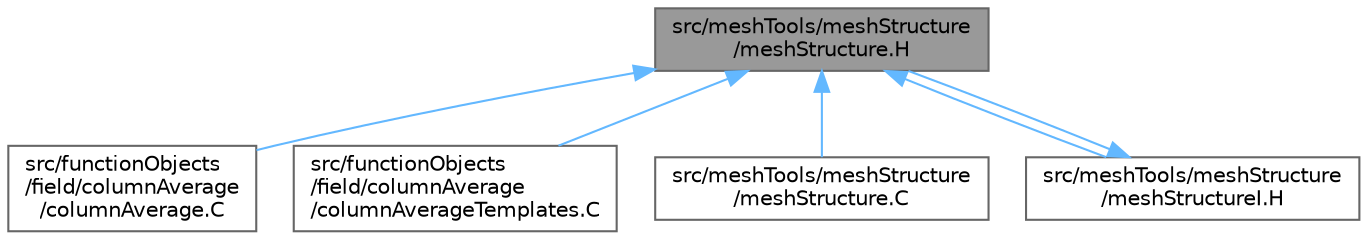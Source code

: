 digraph "src/meshTools/meshStructure/meshStructure.H"
{
 // LATEX_PDF_SIZE
  bgcolor="transparent";
  edge [fontname=Helvetica,fontsize=10,labelfontname=Helvetica,labelfontsize=10];
  node [fontname=Helvetica,fontsize=10,shape=box,height=0.2,width=0.4];
  Node1 [id="Node000001",label="src/meshTools/meshStructure\l/meshStructure.H",height=0.2,width=0.4,color="gray40", fillcolor="grey60", style="filled", fontcolor="black",tooltip=" "];
  Node1 -> Node2 [id="edge1_Node000001_Node000002",dir="back",color="steelblue1",style="solid",tooltip=" "];
  Node2 [id="Node000002",label="src/functionObjects\l/field/columnAverage\l/columnAverage.C",height=0.2,width=0.4,color="grey40", fillcolor="white", style="filled",URL="$columnAverage_8C.html",tooltip=" "];
  Node1 -> Node3 [id="edge2_Node000001_Node000003",dir="back",color="steelblue1",style="solid",tooltip=" "];
  Node3 [id="Node000003",label="src/functionObjects\l/field/columnAverage\l/columnAverageTemplates.C",height=0.2,width=0.4,color="grey40", fillcolor="white", style="filled",URL="$columnAverageTemplates_8C.html",tooltip=" "];
  Node1 -> Node4 [id="edge3_Node000001_Node000004",dir="back",color="steelblue1",style="solid",tooltip=" "];
  Node4 [id="Node000004",label="src/meshTools/meshStructure\l/meshStructure.C",height=0.2,width=0.4,color="grey40", fillcolor="white", style="filled",URL="$meshStructure_8C.html",tooltip=" "];
  Node1 -> Node5 [id="edge4_Node000001_Node000005",dir="back",color="steelblue1",style="solid",tooltip=" "];
  Node5 [id="Node000005",label="src/meshTools/meshStructure\l/meshStructureI.H",height=0.2,width=0.4,color="grey40", fillcolor="white", style="filled",URL="$meshStructureI_8H.html",tooltip=" "];
  Node5 -> Node1 [id="edge5_Node000005_Node000001",dir="back",color="steelblue1",style="solid",tooltip=" "];
}
